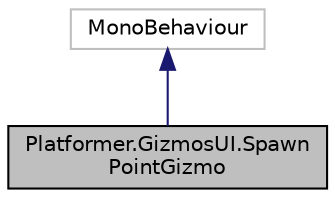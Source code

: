digraph "Platformer.GizmosUI.SpawnPointGizmo"
{
 // LATEX_PDF_SIZE
  edge [fontname="Helvetica",fontsize="10",labelfontname="Helvetica",labelfontsize="10"];
  node [fontname="Helvetica",fontsize="10",shape=record];
  Node1 [label="Platformer.GizmosUI.Spawn\lPointGizmo",height=0.2,width=0.4,color="black", fillcolor="grey75", style="filled", fontcolor="black",tooltip="Draws a back rectangle arround the SpawnPoint of the scene when selected in the editor"];
  Node2 -> Node1 [dir="back",color="midnightblue",fontsize="10",style="solid",fontname="Helvetica"];
  Node2 [label="MonoBehaviour",height=0.2,width=0.4,color="grey75", fillcolor="white", style="filled",tooltip=" "];
}
